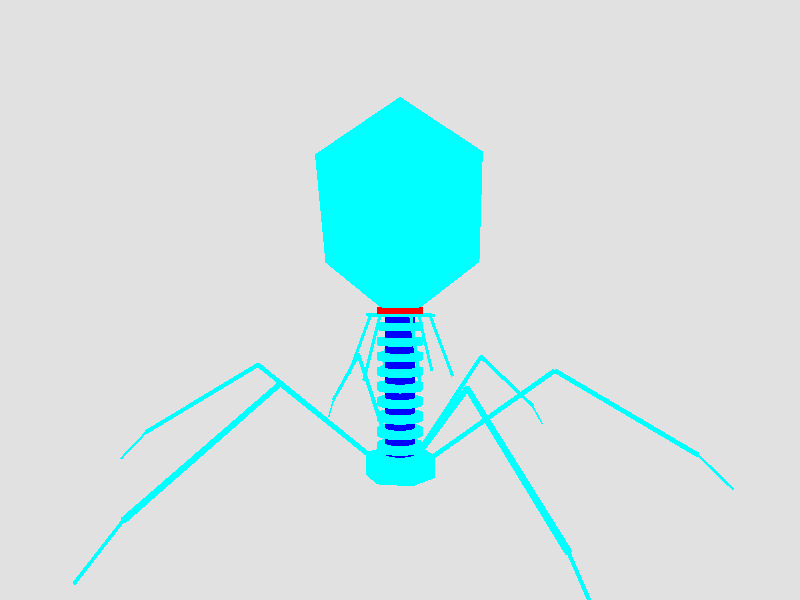 #include "colors.inc"
#include "shapes.inc"
#include "shapes2.inc"
#include "shapesq.inc"

camera { location <0,0,-80> look_at <0,0,0> //rotate <0,0,0>
     translate <0,0,0> }  
background {color Gray}

//background {color rgb <0.,0.05,0.05>}
//background {color rgb <0.1,0.2,0.3>}
light_source {<100,50,-100> White*1.2 shadowless }
light_source { <-0,0,0> color White*2 shadowless }
light_source {<100,50,-100> //color rgb <0.8,0.6,0.4>*2 shadowless }
             color White shadowless }

//Virus
union{

//Main capsid                
object { Icosahedron texture {pigment { color Cyan} finish {ambient 0.1 diffuse 0.1 reflection 0.25 specular 1
roughness 0.001 } }
 scale <10,10,10> rotate <0,30,0> scale <1,1.2,1> translate <0,2,0>}
 
//Axial rings
#declare index = 1;
#while (index <=10)

cylinder { <0,-11,0>, <0,-12,0>, 3 texture {pigment { color Cyan} finish {ambient 0.1 diffuse 0.1 reflection 0.25
specular 1 roughness 0.001 } }
 scale <0,0,0> rotate <0,0,0> translate <0,-2*index,0>}

#declare index = index + 1;
#end

//Main axis    
cylinder { <0,-10,0>, <0,-32,0>, 2 texture {pigment { color Blue} finish {ambient 0.1 diffuse 0.1 reflection 0.25
specular 1 roughness 0.001 } }
 scale <0,0,0> rotate <0,0,0>}
 
//Collar
object { Hexagon texture {pigment { color Cyan} finish {ambient 0.1 diffuse 0.1 reflection 0.25 specular 1
roughness 0.001 } }
  rotate <0,0,90> scale <4,0.2,4> translate <0,-12,0>}

cylinder { <0,-11,0>, <0,-12,0>, 3 texture {pigment { color Red} finish {ambient 0.1 diffuse 0.1 reflection 0.25
specular 1 roughness 0.001 } }
 scale <0,0,0> rotate <0,0,0> translate <0,0,0>}

//Baseplate    
object { Hexagon texture {pigment { color Cyan} finish {ambient 0.1 diffuse 0.1 reflection 0.25 specular 1
roughness 0.001 } }
  rotate <0,0,90> scale <4,1.5,4> translate <0,-32,0>}
  
//Collar fibres
#declare index = 1;
#while (index <=6)

cylinder { <4,-12,0>, <7,-20,0>, 0.2 texture {pigment { color Cyan} finish {ambient 0.1 diffuse 0.1 reflection 0.25
specular 1 roughness 0.001 } }
 scale <0,0,0> rotate <0,60*index,0> }

#declare index = index + 1;
#end

//Tail fibres
#declare index = 1;
#while (index <=6)

cylinder { <4,-32,0>, <20,-20,0>, 0.3 texture {pigment { color Cyan} finish {ambient 0.1 diffuse 0.1 reflection
0.25 specular 1 roughness 0.001 } }
 scale <0,0,0> rotate <0,60*index,0> translate <0,1,0>}

cylinder { <20,-20,0>, <37,-30,0>, 0.3 texture {pigment { color Cyan} finish {ambient 0.1 diffuse 0.1 reflection
0.25 specular 1 roughness 0.001 } }
 scale <0,0,0> rotate <0,60*index,0> translate <0,1,0>}

cylinder { <37,-30,0>, <41,-34,0>, 0.15 texture {pigment { color Cyan} finish {ambient 0.1 diffuse 0.1 reflection
0.25 specular 1 roughness 0.001 } }
 scale <0,0,0> rotate <0,60*index,0> translate <0,1,0>}

#declare index = index + 1;
#end

rotate <0,10,0> translate <0,10,0>} //end virus union       
